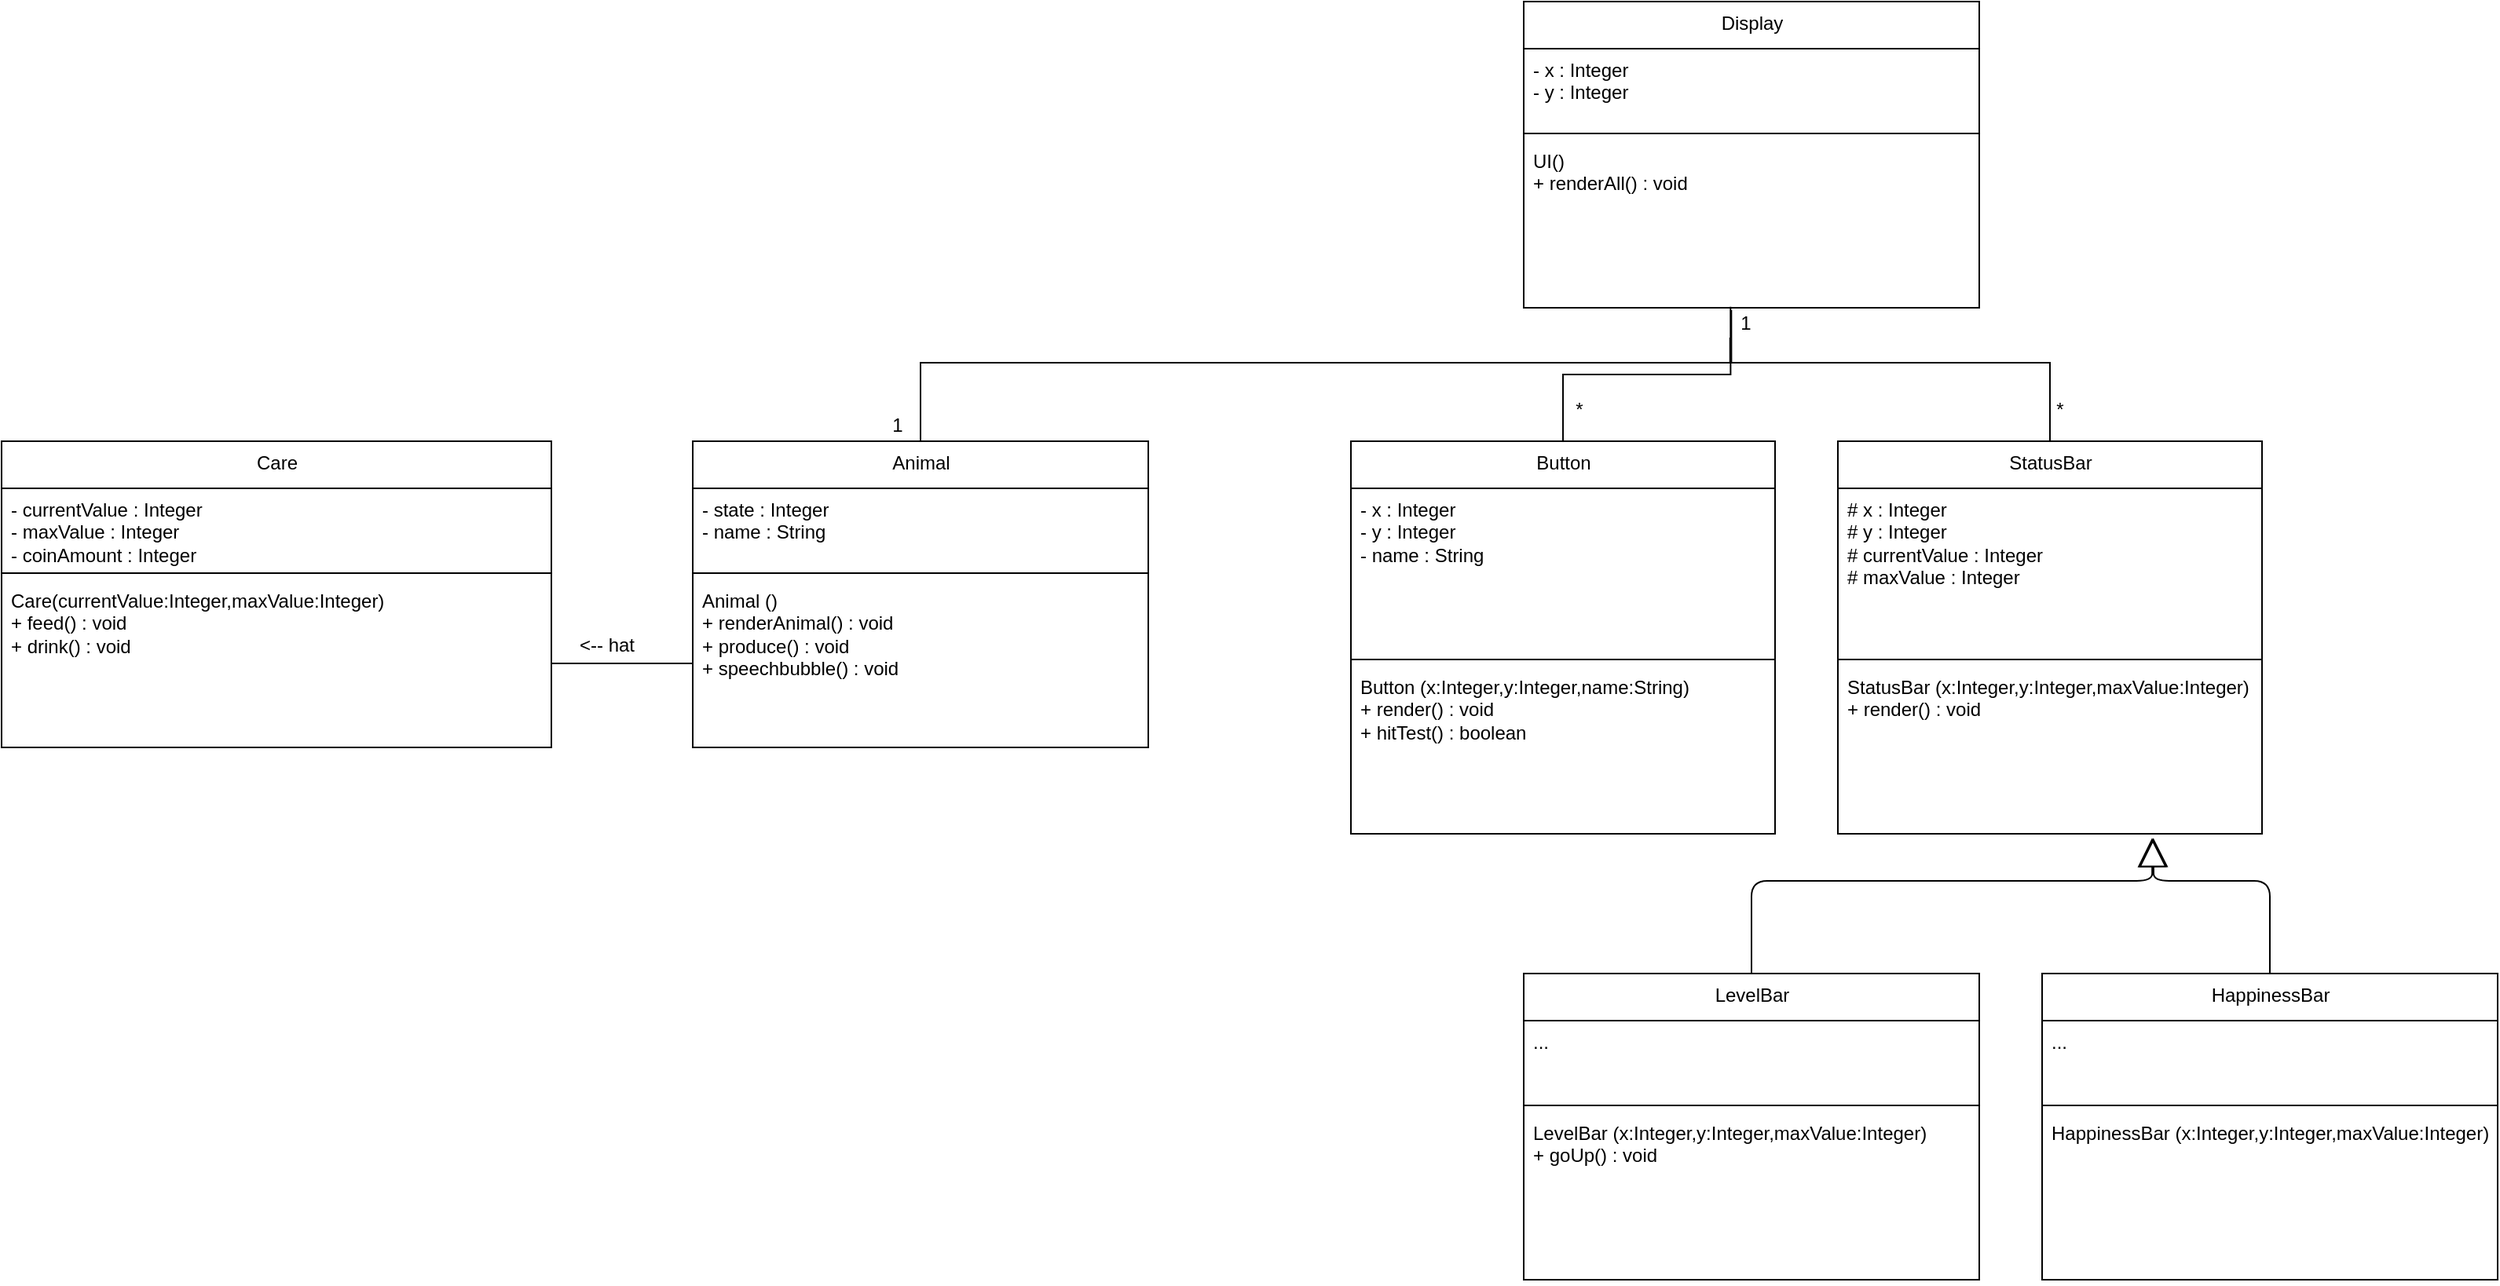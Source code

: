 <mxfile>
    <diagram id="UTAYyIup_uFbXDbCuDXR" name="Page-1">
        <mxGraphModel dx="1444" dy="431" grid="1" gridSize="10" guides="1" tooltips="1" connect="1" arrows="1" fold="1" page="1" pageScale="1" pageWidth="827" pageHeight="1169" background="none" math="0" shadow="0">
            <root>
                <mxCell id="0"/>
                <mxCell id="1" parent="0"/>
                <mxCell id="60" style="edgeStyle=orthogonalEdgeStyle;rounded=0;orthogonalLoop=1;jettySize=auto;html=1;exitX=0.5;exitY=0;exitDx=0;exitDy=0;entryX=0.454;entryY=0.994;entryDx=0;entryDy=0;entryPerimeter=0;endArrow=none;endFill=0;" edge="1" parent="1" source="22" target="59">
                    <mxGeometry relative="1" as="geometry">
                        <mxPoint x="290" y="250" as="targetPoint"/>
                    </mxGeometry>
                </mxCell>
                <mxCell id="22" value="Button" style="swimlane;fontStyle=0;align=center;verticalAlign=top;childLayout=stackLayout;horizontal=1;startSize=30;horizontalStack=0;resizeParent=1;resizeParentMax=0;resizeLast=0;collapsible=0;marginBottom=0;html=1;" vertex="1" parent="1">
                    <mxGeometry x="49" y="320" width="270" height="250" as="geometry"/>
                </mxCell>
                <mxCell id="23" value="- x : Integer&lt;br&gt;- y : Integer&lt;br&gt;- name : String" style="text;html=1;strokeColor=none;fillColor=none;align=left;verticalAlign=top;spacingLeft=4;spacingRight=4;overflow=hidden;rotatable=0;points=[[0,0.5],[1,0.5]];portConstraint=eastwest;" vertex="1" parent="22">
                    <mxGeometry y="30" width="270" height="105" as="geometry"/>
                </mxCell>
                <mxCell id="24" value="" style="line;strokeWidth=1;fillColor=none;align=left;verticalAlign=middle;spacingTop=-1;spacingLeft=3;spacingRight=3;rotatable=0;labelPosition=right;points=[];portConstraint=eastwest;" vertex="1" parent="22">
                    <mxGeometry y="135" width="270" height="8" as="geometry"/>
                </mxCell>
                <mxCell id="25" value="Button (x:Integer,y:Integer,name:String)&lt;br&gt;+ render() : void&lt;br&gt;+ hitTest() : boolean" style="text;html=1;strokeColor=none;fillColor=none;align=left;verticalAlign=top;spacingLeft=4;spacingRight=4;overflow=hidden;rotatable=0;points=[[0,0.5],[1,0.5]];portConstraint=eastwest;" vertex="1" parent="22">
                    <mxGeometry y="143" width="270" height="107" as="geometry"/>
                </mxCell>
                <mxCell id="63" style="edgeStyle=orthogonalEdgeStyle;rounded=0;orthogonalLoop=1;jettySize=auto;html=1;endArrow=none;endFill=0;entryX=0.058;entryY=0.075;entryDx=0;entryDy=0;entryPerimeter=0;" edge="1" parent="1" source="26" target="61">
                    <mxGeometry relative="1" as="geometry">
                        <mxPoint x="370.0" y="250" as="targetPoint"/>
                        <Array as="points">
                            <mxPoint x="494" y="270"/>
                            <mxPoint x="291" y="270"/>
                        </Array>
                    </mxGeometry>
                </mxCell>
                <mxCell id="26" value="StatusBar" style="swimlane;fontStyle=0;align=center;verticalAlign=top;childLayout=stackLayout;horizontal=1;startSize=30;horizontalStack=0;resizeParent=1;resizeParentMax=0;resizeLast=0;collapsible=0;marginBottom=0;html=1;" vertex="1" parent="1">
                    <mxGeometry x="359" y="320" width="270" height="250" as="geometry"/>
                </mxCell>
                <mxCell id="27" value="# x : Integer&lt;br&gt;# y : Integer&lt;br&gt;# currentValue : Integer&lt;br&gt;# maxValue : Integer" style="text;html=1;strokeColor=none;fillColor=none;align=left;verticalAlign=top;spacingLeft=4;spacingRight=4;overflow=hidden;rotatable=0;points=[[0,0.5],[1,0.5]];portConstraint=eastwest;" vertex="1" parent="26">
                    <mxGeometry y="30" width="270" height="105" as="geometry"/>
                </mxCell>
                <mxCell id="28" value="" style="line;strokeWidth=1;fillColor=none;align=left;verticalAlign=middle;spacingTop=-1;spacingLeft=3;spacingRight=3;rotatable=0;labelPosition=right;points=[];portConstraint=eastwest;" vertex="1" parent="26">
                    <mxGeometry y="135" width="270" height="8" as="geometry"/>
                </mxCell>
                <mxCell id="29" value="StatusBar (x:Integer,y:Integer,maxValue:Integer)&lt;br&gt;+ render() : void&lt;br&gt;" style="text;html=1;strokeColor=none;fillColor=none;align=left;verticalAlign=top;spacingLeft=4;spacingRight=4;overflow=hidden;rotatable=0;points=[[0,0.5],[1,0.5]];portConstraint=eastwest;" vertex="1" parent="26">
                    <mxGeometry y="143" width="270" height="107" as="geometry"/>
                </mxCell>
                <mxCell id="34" value="HappinessBar" style="swimlane;fontStyle=0;align=center;verticalAlign=top;childLayout=stackLayout;horizontal=1;startSize=30;horizontalStack=0;resizeParent=1;resizeParentMax=0;resizeLast=0;collapsible=0;marginBottom=0;html=1;" vertex="1" parent="1">
                    <mxGeometry x="489" y="659" width="290" height="195" as="geometry"/>
                </mxCell>
                <mxCell id="35" value="..." style="text;html=1;strokeColor=none;fillColor=none;align=left;verticalAlign=top;spacingLeft=4;spacingRight=4;overflow=hidden;rotatable=0;points=[[0,0.5],[1,0.5]];portConstraint=eastwest;" vertex="1" parent="34">
                    <mxGeometry y="30" width="290" height="50" as="geometry"/>
                </mxCell>
                <mxCell id="36" value="" style="line;strokeWidth=1;fillColor=none;align=left;verticalAlign=middle;spacingTop=-1;spacingLeft=3;spacingRight=3;rotatable=0;labelPosition=right;points=[];portConstraint=eastwest;" vertex="1" parent="34">
                    <mxGeometry y="80" width="290" height="8" as="geometry"/>
                </mxCell>
                <mxCell id="37" value="HappinessBar (x:Integer,y:Integer,maxValue:Integer)&lt;br&gt;&amp;nbsp;" style="text;html=1;strokeColor=none;fillColor=none;align=left;verticalAlign=top;spacingLeft=4;spacingRight=4;overflow=hidden;rotatable=0;points=[[0,0.5],[1,0.5]];portConstraint=eastwest;" vertex="1" parent="34">
                    <mxGeometry y="88" width="290" height="107" as="geometry"/>
                </mxCell>
                <mxCell id="38" value="LevelBar" style="swimlane;fontStyle=0;align=center;verticalAlign=top;childLayout=stackLayout;horizontal=1;startSize=30;horizontalStack=0;resizeParent=1;resizeParentMax=0;resizeLast=0;collapsible=0;marginBottom=0;html=1;" vertex="1" parent="1">
                    <mxGeometry x="159" y="659" width="290" height="195" as="geometry"/>
                </mxCell>
                <mxCell id="39" value="..." style="text;html=1;strokeColor=none;fillColor=none;align=left;verticalAlign=top;spacingLeft=4;spacingRight=4;overflow=hidden;rotatable=0;points=[[0,0.5],[1,0.5]];portConstraint=eastwest;" vertex="1" parent="38">
                    <mxGeometry y="30" width="290" height="50" as="geometry"/>
                </mxCell>
                <mxCell id="40" value="" style="line;strokeWidth=1;fillColor=none;align=left;verticalAlign=middle;spacingTop=-1;spacingLeft=3;spacingRight=3;rotatable=0;labelPosition=right;points=[];portConstraint=eastwest;" vertex="1" parent="38">
                    <mxGeometry y="80" width="290" height="8" as="geometry"/>
                </mxCell>
                <mxCell id="41" value="LevelBar (x:Integer,y:Integer,maxValue:Integer)&lt;br&gt;+ goUp() : void&lt;br&gt;&amp;nbsp;" style="text;html=1;strokeColor=none;fillColor=none;align=left;verticalAlign=top;spacingLeft=4;spacingRight=4;overflow=hidden;rotatable=0;points=[[0,0.5],[1,0.5]];portConstraint=eastwest;" vertex="1" parent="38">
                    <mxGeometry y="88" width="290" height="107" as="geometry"/>
                </mxCell>
                <mxCell id="42" value="" style="endArrow=block;endSize=16;endFill=0;html=1;entryX=0.744;entryY=1.025;entryDx=0;entryDy=0;entryPerimeter=0;exitX=0.5;exitY=0;exitDx=0;exitDy=0;" edge="1" parent="1" source="34" target="29">
                    <mxGeometry width="160" relative="1" as="geometry">
                        <mxPoint x="389" y="600" as="sourcePoint"/>
                        <mxPoint x="549" y="600" as="targetPoint"/>
                        <Array as="points">
                            <mxPoint x="634" y="600"/>
                            <mxPoint x="560" y="600"/>
                        </Array>
                    </mxGeometry>
                </mxCell>
                <mxCell id="43" value="" style="endArrow=block;endSize=16;endFill=0;html=1;entryX=0.744;entryY=1.025;entryDx=0;entryDy=0;entryPerimeter=0;exitX=0.5;exitY=0;exitDx=0;exitDy=0;" edge="1" parent="1" source="38">
                    <mxGeometry width="160" relative="1" as="geometry">
                        <mxPoint x="633.12" y="659" as="sourcePoint"/>
                        <mxPoint x="559.0" y="572.675" as="targetPoint"/>
                        <Array as="points">
                            <mxPoint x="304" y="600"/>
                            <mxPoint x="559.12" y="600"/>
                        </Array>
                    </mxGeometry>
                </mxCell>
                <mxCell id="70" style="edgeStyle=orthogonalEdgeStyle;rounded=0;orthogonalLoop=1;jettySize=auto;html=1;endArrow=none;endFill=0;entryX=0.019;entryY=0.95;entryDx=0;entryDy=0;entryPerimeter=0;" edge="1" parent="1" source="44" target="61">
                    <mxGeometry relative="1" as="geometry">
                        <mxPoint x="190" y="270" as="targetPoint"/>
                        <Array as="points">
                            <mxPoint x="-225" y="270"/>
                            <mxPoint x="290" y="270"/>
                        </Array>
                    </mxGeometry>
                </mxCell>
                <mxCell id="44" value="Animal" style="swimlane;fontStyle=0;align=center;verticalAlign=top;childLayout=stackLayout;horizontal=1;startSize=30;horizontalStack=0;resizeParent=1;resizeParentMax=0;resizeLast=0;collapsible=0;marginBottom=0;html=1;" vertex="1" parent="1">
                    <mxGeometry x="-370" y="320" width="290" height="195" as="geometry"/>
                </mxCell>
                <mxCell id="45" value="- state : Integer&lt;br&gt;- name : String" style="text;html=1;strokeColor=none;fillColor=none;align=left;verticalAlign=top;spacingLeft=4;spacingRight=4;overflow=hidden;rotatable=0;points=[[0,0.5],[1,0.5]];portConstraint=eastwest;" vertex="1" parent="44">
                    <mxGeometry y="30" width="290" height="50" as="geometry"/>
                </mxCell>
                <mxCell id="46" value="" style="line;strokeWidth=1;fillColor=none;align=left;verticalAlign=middle;spacingTop=-1;spacingLeft=3;spacingRight=3;rotatable=0;labelPosition=right;points=[];portConstraint=eastwest;" vertex="1" parent="44">
                    <mxGeometry y="80" width="290" height="8" as="geometry"/>
                </mxCell>
                <mxCell id="47" value="Animal ()&lt;br&gt;+ renderAnimal() : void&lt;br&gt;+ produce() : void&lt;br&gt;+ speechbubble() : void&lt;br&gt;&lt;br&gt;&lt;br&gt;&amp;nbsp;" style="text;html=1;strokeColor=none;fillColor=none;align=left;verticalAlign=top;spacingLeft=4;spacingRight=4;overflow=hidden;rotatable=0;points=[[0,0.5],[1,0.5]];portConstraint=eastwest;" vertex="1" parent="44">
                    <mxGeometry y="88" width="290" height="107" as="geometry"/>
                </mxCell>
                <mxCell id="52" value="Care" style="swimlane;fontStyle=0;align=center;verticalAlign=top;childLayout=stackLayout;horizontal=1;startSize=30;horizontalStack=0;resizeParent=1;resizeParentMax=0;resizeLast=0;collapsible=0;marginBottom=0;html=1;" vertex="1" parent="1">
                    <mxGeometry x="-810" y="320" width="350" height="195" as="geometry"/>
                </mxCell>
                <mxCell id="53" value="- currentValue : Integer&lt;br&gt;- maxValue : Integer&lt;br&gt;- coinAmount : Integer" style="text;html=1;strokeColor=none;fillColor=none;align=left;verticalAlign=top;spacingLeft=4;spacingRight=4;overflow=hidden;rotatable=0;points=[[0,0.5],[1,0.5]];portConstraint=eastwest;" vertex="1" parent="52">
                    <mxGeometry y="30" width="350" height="50" as="geometry"/>
                </mxCell>
                <mxCell id="54" value="" style="line;strokeWidth=1;fillColor=none;align=left;verticalAlign=middle;spacingTop=-1;spacingLeft=3;spacingRight=3;rotatable=0;labelPosition=right;points=[];portConstraint=eastwest;" vertex="1" parent="52">
                    <mxGeometry y="80" width="350" height="8" as="geometry"/>
                </mxCell>
                <mxCell id="55" value="Care(currentValue:Integer,maxValue:Integer)&lt;br&gt;+ feed() : void&lt;br&gt;+ drink() : void" style="text;html=1;strokeColor=none;fillColor=none;align=left;verticalAlign=top;spacingLeft=4;spacingRight=4;overflow=hidden;rotatable=0;points=[[0,0.5],[1,0.5]];portConstraint=eastwest;" vertex="1" parent="52">
                    <mxGeometry y="88" width="350" height="107" as="geometry"/>
                </mxCell>
                <mxCell id="56" value="Display" style="swimlane;fontStyle=0;align=center;verticalAlign=top;childLayout=stackLayout;horizontal=1;startSize=30;horizontalStack=0;resizeParent=1;resizeParentMax=0;resizeLast=0;collapsible=0;marginBottom=0;html=1;" vertex="1" parent="1">
                    <mxGeometry x="159" y="40" width="290" height="195" as="geometry"/>
                </mxCell>
                <mxCell id="57" value="- x : Integer&lt;br&gt;- y : Integer" style="text;html=1;strokeColor=none;fillColor=none;align=left;verticalAlign=top;spacingLeft=4;spacingRight=4;overflow=hidden;rotatable=0;points=[[0,0.5],[1,0.5]];portConstraint=eastwest;" vertex="1" parent="56">
                    <mxGeometry y="30" width="290" height="50" as="geometry"/>
                </mxCell>
                <mxCell id="58" value="" style="line;strokeWidth=1;fillColor=none;align=left;verticalAlign=middle;spacingTop=-1;spacingLeft=3;spacingRight=3;rotatable=0;labelPosition=right;points=[];portConstraint=eastwest;" vertex="1" parent="56">
                    <mxGeometry y="80" width="290" height="8" as="geometry"/>
                </mxCell>
                <mxCell id="59" value="UI()&lt;br&gt;+ renderAll() : void&lt;br&gt;" style="text;html=1;strokeColor=none;fillColor=none;align=left;verticalAlign=top;spacingLeft=4;spacingRight=4;overflow=hidden;rotatable=0;points=[[0,0.5],[1,0.5]];portConstraint=eastwest;" vertex="1" parent="56">
                    <mxGeometry y="88" width="290" height="107" as="geometry"/>
                </mxCell>
                <mxCell id="61" value="1" style="text;html=1;align=center;verticalAlign=middle;resizable=0;points=[];autosize=1;" vertex="1" parent="1">
                    <mxGeometry x="290" y="235" width="20" height="20" as="geometry"/>
                </mxCell>
                <mxCell id="62" value="*" style="text;html=1;align=center;verticalAlign=middle;resizable=0;points=[];autosize=1;" vertex="1" parent="1">
                    <mxGeometry x="184" y="290" width="20" height="20" as="geometry"/>
                </mxCell>
                <mxCell id="64" value="*" style="text;html=1;align=center;verticalAlign=middle;resizable=0;points=[];autosize=1;" vertex="1" parent="1">
                    <mxGeometry x="490" y="290" width="20" height="20" as="geometry"/>
                </mxCell>
                <mxCell id="66" style="edgeStyle=orthogonalEdgeStyle;rounded=0;orthogonalLoop=1;jettySize=auto;html=1;entryX=0;entryY=0.5;entryDx=0;entryDy=0;endArrow=none;endFill=0;" edge="1" parent="1" source="55" target="47">
                    <mxGeometry relative="1" as="geometry"/>
                </mxCell>
                <mxCell id="67" value="&amp;lt;-- hat" style="text;html=1;align=center;verticalAlign=middle;resizable=0;points=[];autosize=1;" vertex="1" parent="1">
                    <mxGeometry x="-450" y="440" width="50" height="20" as="geometry"/>
                </mxCell>
                <mxCell id="71" value="1" style="text;html=1;align=center;verticalAlign=middle;resizable=0;points=[];autosize=1;" vertex="1" parent="1">
                    <mxGeometry x="-250" y="300" width="20" height="20" as="geometry"/>
                </mxCell>
            </root>
        </mxGraphModel>
    </diagram>
</mxfile>